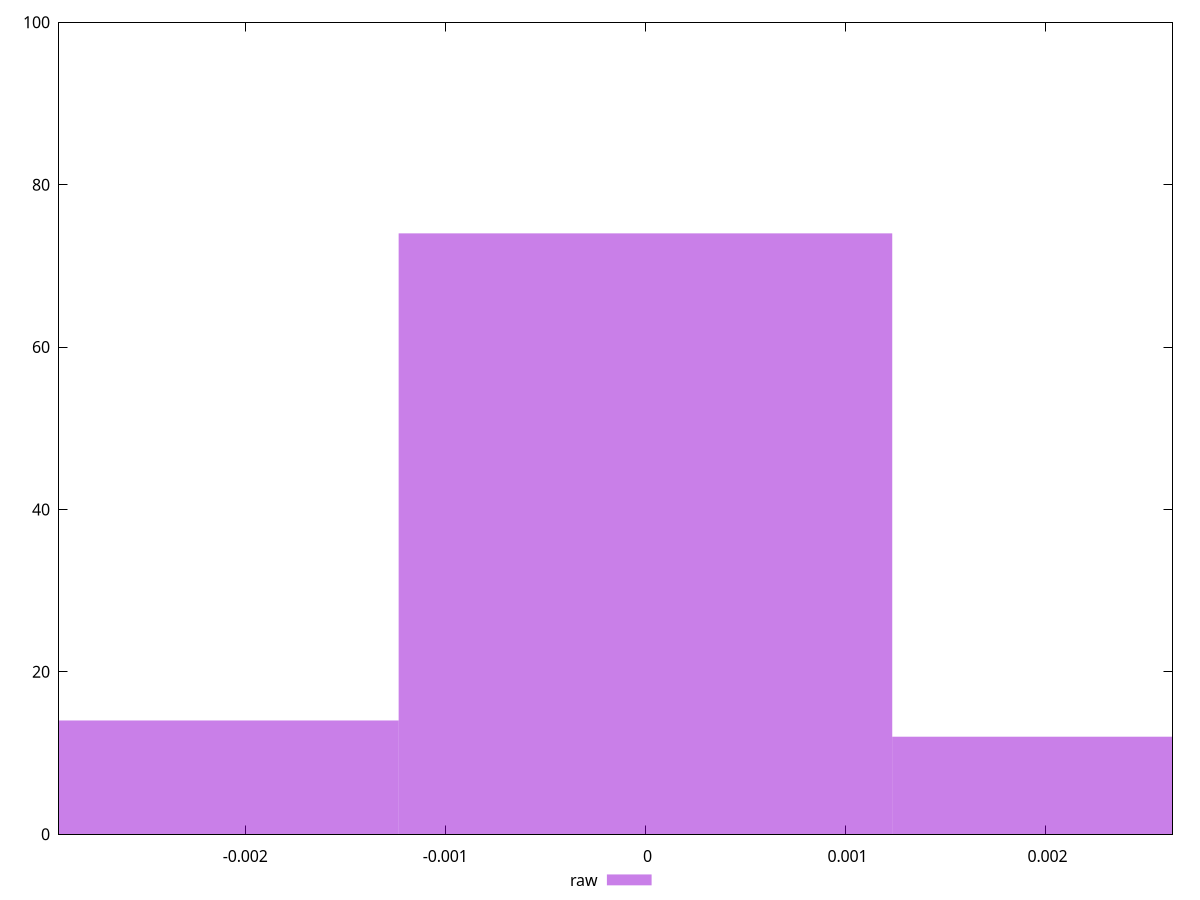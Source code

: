 reset

$raw <<EOF
-0.0024669545182603304 14
0.0024669545182603304 12
0 74
EOF

set key outside below
set boxwidth 0.0024669545182603304
set xrange [-0.002930943541479057:0.0026341180000870167]
set yrange [0:100]
set trange [0:100]
set style fill transparent solid 0.5 noborder
set terminal svg size 640, 490 enhanced background rgb 'white'
set output "report_00013_2021-02-09T12-04-24.940Z/meta/pScore-difference/samples/pages+cached+noadtech+nomedia/raw/histogram.svg"

plot $raw title "raw" with boxes

reset
